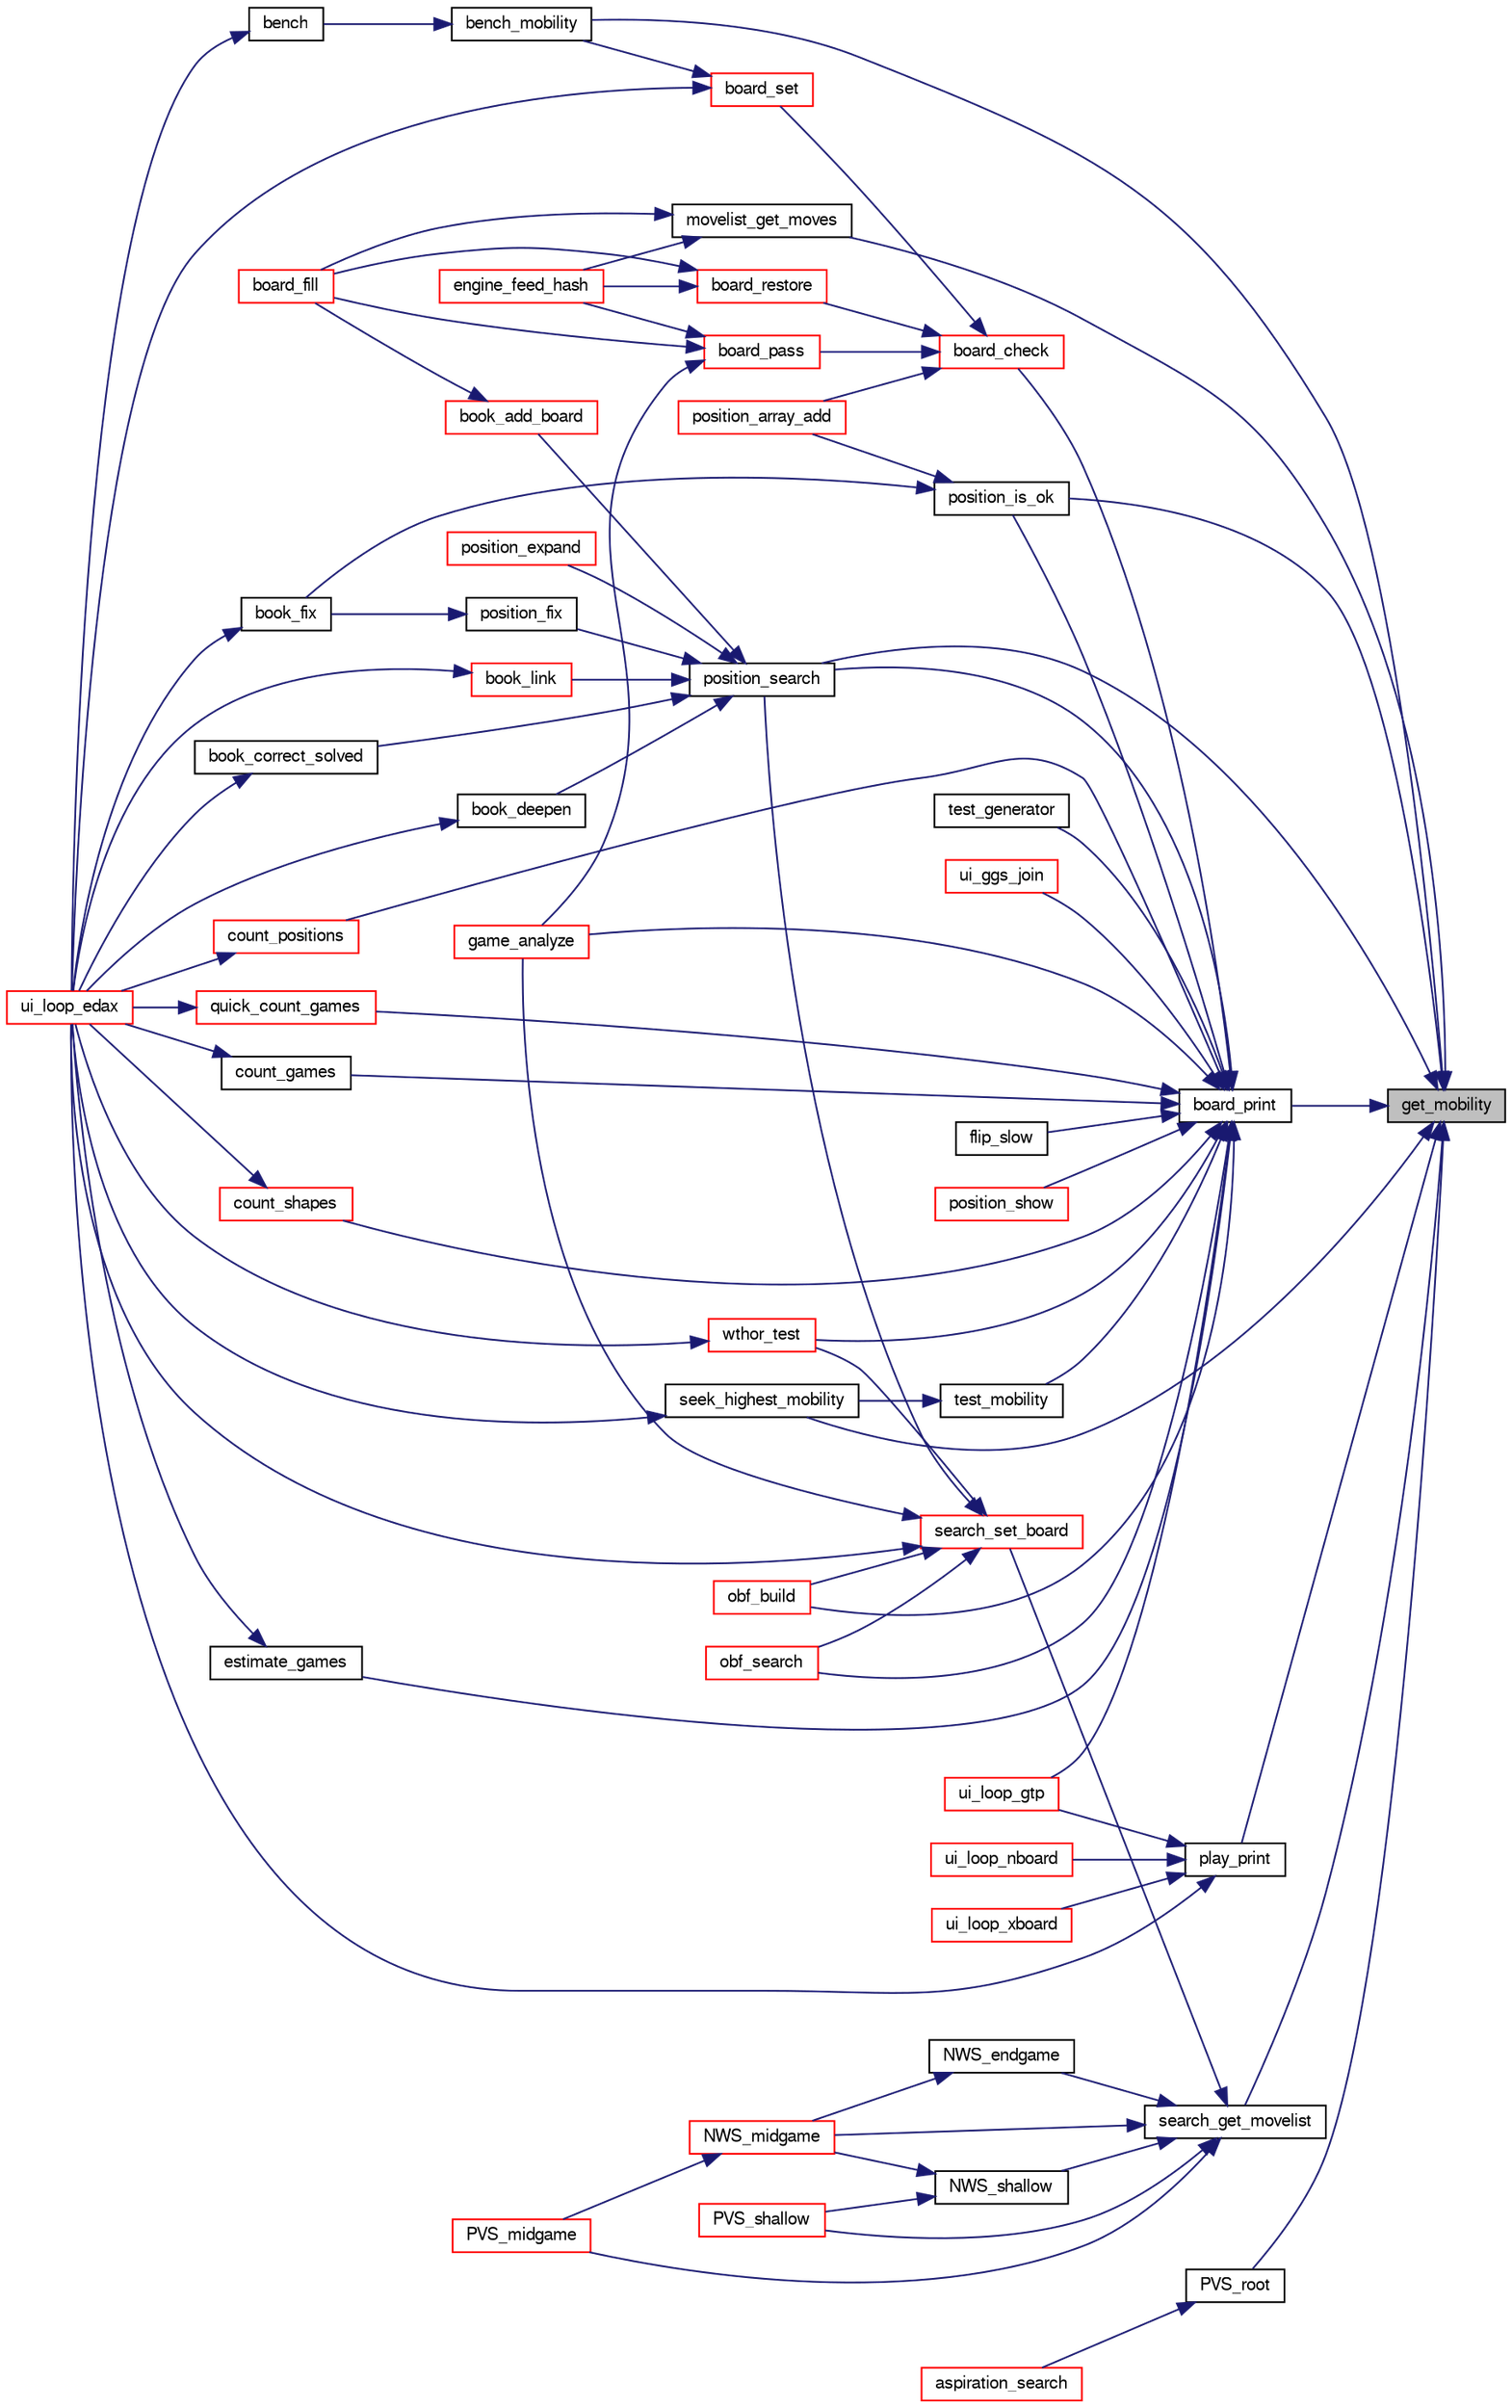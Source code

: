 digraph "get_mobility"
{
 // LATEX_PDF_SIZE
  bgcolor="transparent";
  edge [fontname="FreeSans",fontsize="10",labelfontname="FreeSans",labelfontsize="10"];
  node [fontname="FreeSans",fontsize="10",shape=record];
  rankdir="RL";
  Node1 [label="get_mobility",height=0.2,width=0.4,color="black", fillcolor="grey75", style="filled", fontcolor="black",tooltip="Count legal moves."];
  Node1 -> Node2 [dir="back",color="midnightblue",fontsize="10",style="solid",fontname="FreeSans"];
  Node2 [label="bench_mobility",height=0.2,width=0.4,color="black",URL="$bench_8c.html#a5c5dae5cf03c0492aa4482ca05b76cd2",tooltip=" "];
  Node2 -> Node3 [dir="back",color="midnightblue",fontsize="10",style="solid",fontname="FreeSans"];
  Node3 [label="bench",height=0.2,width=0.4,color="black",URL="$bench_8c.html#a17c52ed0f7cf117ab83d29f1d6df3c50",tooltip="perform various performance tests."];
  Node3 -> Node4 [dir="back",color="midnightblue",fontsize="10",style="solid",fontname="FreeSans"];
  Node4 [label="ui_loop_edax",height=0.2,width=0.4,color="red",URL="$edax_8c.html#a2354b96c7688bae32bedb6203d672f50",tooltip="Loop event."];
  Node1 -> Node7 [dir="back",color="midnightblue",fontsize="10",style="solid",fontname="FreeSans"];
  Node7 [label="board_print",height=0.2,width=0.4,color="black",URL="$board_8c.html#a27ccb92684d9e7194eeb3bc34311ad55",tooltip="Print out the board."];
  Node7 -> Node8 [dir="back",color="midnightblue",fontsize="10",style="solid",fontname="FreeSans"];
  Node8 [label="board_check",height=0.2,width=0.4,color="red",URL="$board_8c.html#a849436f17b60e89ed91f8e5013ed9d04",tooltip="Check board consistency."];
  Node8 -> Node9 [dir="back",color="midnightblue",fontsize="10",style="solid",fontname="FreeSans"];
  Node9 [label="board_pass",height=0.2,width=0.4,color="red",URL="$board_8c.html#ac353cc1821e12d2aeba8eefe5cf92b46",tooltip="Passing move."];
  Node9 -> Node10 [dir="back",color="midnightblue",fontsize="10",style="solid",fontname="FreeSans"];
  Node10 [label="board_fill",height=0.2,width=0.4,color="red",URL="$book_8c.html#abdce4d74200559a64a4a498f952cfe96",tooltip="Fill the opening book."];
  Node9 -> Node18 [dir="back",color="midnightblue",fontsize="10",style="solid",fontname="FreeSans"];
  Node18 [label="engine_feed_hash",height=0.2,width=0.4,color="red",URL="$cassio_8c.html#ae2cc32f6d429a43d8a5b05db74112cc1",tooltip="feed hash table"];
  Node9 -> Node20 [dir="back",color="midnightblue",fontsize="10",style="solid",fontname="FreeSans"];
  Node20 [label="game_analyze",height=0.2,width=0.4,color="red",URL="$game_8c.html#a17775ff0efa3d8592bed935dedb31a45",tooltip="Analyze an endgame."];
  Node8 -> Node151 [dir="back",color="midnightblue",fontsize="10",style="solid",fontname="FreeSans"];
  Node151 [label="board_restore",height=0.2,width=0.4,color="red",URL="$board_8c.html#a101af447b84baa302b94c56822618f22",tooltip="Restore a board."];
  Node151 -> Node10 [dir="back",color="midnightblue",fontsize="10",style="solid",fontname="FreeSans"];
  Node151 -> Node18 [dir="back",color="midnightblue",fontsize="10",style="solid",fontname="FreeSans"];
  Node8 -> Node160 [dir="back",color="midnightblue",fontsize="10",style="solid",fontname="FreeSans"];
  Node160 [label="board_set",height=0.2,width=0.4,color="red",URL="$board_8c.html#ac0093f2761e80a495d781b41e7b5a703",tooltip="Set a board from a string description."];
  Node160 -> Node2 [dir="back",color="midnightblue",fontsize="10",style="solid",fontname="FreeSans"];
  Node160 -> Node4 [dir="back",color="midnightblue",fontsize="10",style="solid",fontname="FreeSans"];
  Node8 -> Node214 [dir="back",color="midnightblue",fontsize="10",style="solid",fontname="FreeSans"];
  Node214 [label="position_array_add",height=0.2,width=0.4,color="red",URL="$book_8c.html#a33dd65578cee2bb82c44f6b5bcc7ca70",tooltip="Add a position to the array."];
  Node7 -> Node238 [dir="back",color="midnightblue",fontsize="10",style="solid",fontname="FreeSans"];
  Node238 [label="count_games",height=0.2,width=0.4,color="black",URL="$perft_8c.html#af3b82e904787bb6c730537567f2a2809",tooltip="Move generator performance test."];
  Node238 -> Node4 [dir="back",color="midnightblue",fontsize="10",style="solid",fontname="FreeSans"];
  Node7 -> Node170 [dir="back",color="midnightblue",fontsize="10",style="solid",fontname="FreeSans"];
  Node170 [label="count_positions",height=0.2,width=0.4,color="red",URL="$perft_8c.html#aeac89a000192cd6a852b3ef75b798d72",tooltip="Count positions."];
  Node170 -> Node4 [dir="back",color="midnightblue",fontsize="10",style="solid",fontname="FreeSans"];
  Node7 -> Node173 [dir="back",color="midnightblue",fontsize="10",style="solid",fontname="FreeSans"];
  Node173 [label="count_shapes",height=0.2,width=0.4,color="red",URL="$perft_8c.html#ae1a42ac91b05bd8cbc864f4c1d9c7596",tooltip="Count shapes."];
  Node173 -> Node4 [dir="back",color="midnightblue",fontsize="10",style="solid",fontname="FreeSans"];
  Node7 -> Node239 [dir="back",color="midnightblue",fontsize="10",style="solid",fontname="FreeSans"];
  Node239 [label="estimate_games",height=0.2,width=0.4,color="black",URL="$perft_8c.html#a3f2ab6fce8f34ae5b04583c32d4aeaf8",tooltip="Move estimate games."];
  Node239 -> Node4 [dir="back",color="midnightblue",fontsize="10",style="solid",fontname="FreeSans"];
  Node7 -> Node240 [dir="back",color="midnightblue",fontsize="10",style="solid",fontname="FreeSans"];
  Node240 [label="flip_slow",height=0.2,width=0.4,color="black",URL="$harness_8c.html#a8fd46b98ad88e8c65c57edec130200ea",tooltip=" "];
  Node7 -> Node20 [dir="back",color="midnightblue",fontsize="10",style="solid",fontname="FreeSans"];
  Node7 -> Node83 [dir="back",color="midnightblue",fontsize="10",style="solid",fontname="FreeSans"];
  Node83 [label="obf_build",height=0.2,width=0.4,color="red",URL="$obftest_8c.html#a6ed0f135c4cf4021e18eb1a965a72bfa",tooltip="Build an OBF structure."];
  Node7 -> Node85 [dir="back",color="midnightblue",fontsize="10",style="solid",fontname="FreeSans"];
  Node85 [label="obf_search",height=0.2,width=0.4,color="red",URL="$obftest_8c.html#ab9783a5ca8dc9d2b69ed9ae61945bbfb",tooltip="Analyze an OBF structure."];
  Node7 -> Node213 [dir="back",color="midnightblue",fontsize="10",style="solid",fontname="FreeSans"];
  Node213 [label="position_is_ok",height=0.2,width=0.4,color="black",URL="$book_8c.html#a72ebb0fd09a7722748b1a0c46f42312e",tooltip="Check if position is ok or need fixing."];
  Node213 -> Node122 [dir="back",color="midnightblue",fontsize="10",style="solid",fontname="FreeSans"];
  Node122 [label="book_fix",height=0.2,width=0.4,color="black",URL="$book_8c.html#aa2ad325e4b8a91c0c2022f74ae16365e",tooltip="Fix a book."];
  Node122 -> Node4 [dir="back",color="midnightblue",fontsize="10",style="solid",fontname="FreeSans"];
  Node213 -> Node214 [dir="back",color="midnightblue",fontsize="10",style="solid",fontname="FreeSans"];
  Node7 -> Node102 [dir="back",color="midnightblue",fontsize="10",style="solid",fontname="FreeSans"];
  Node102 [label="position_search",height=0.2,width=0.4,color="black",URL="$book_8c.html#ad3b2686173649c214c8349e5e3da0aca",tooltip="Evaluate a position."];
  Node102 -> Node103 [dir="back",color="midnightblue",fontsize="10",style="solid",fontname="FreeSans"];
  Node103 [label="book_add_board",height=0.2,width=0.4,color="red",URL="$book_8c.html#a429dbc3a206062b05e0e9da5f6fd8452",tooltip="Add a position."];
  Node103 -> Node10 [dir="back",color="midnightblue",fontsize="10",style="solid",fontname="FreeSans"];
  Node102 -> Node113 [dir="back",color="midnightblue",fontsize="10",style="solid",fontname="FreeSans"];
  Node113 [label="book_correct_solved",height=0.2,width=0.4,color="black",URL="$book_8c.html#a5d47bbd4e02ae5c77348337d33a5a5d1",tooltip="Correct wrong solved score in the book."];
  Node113 -> Node4 [dir="back",color="midnightblue",fontsize="10",style="solid",fontname="FreeSans"];
  Node102 -> Node114 [dir="back",color="midnightblue",fontsize="10",style="solid",fontname="FreeSans"];
  Node114 [label="book_deepen",height=0.2,width=0.4,color="black",URL="$book_8c.html#a3421ecf81896bfc86ffc3ebe851699c8",tooltip="Deepen a book."];
  Node114 -> Node4 [dir="back",color="midnightblue",fontsize="10",style="solid",fontname="FreeSans"];
  Node102 -> Node115 [dir="back",color="midnightblue",fontsize="10",style="solid",fontname="FreeSans"];
  Node115 [label="book_link",height=0.2,width=0.4,color="red",URL="$book_8c.html#aa6ed7f52fa850a997e7d4290bfbc5675",tooltip="Link a book."];
  Node115 -> Node4 [dir="back",color="midnightblue",fontsize="10",style="solid",fontname="FreeSans"];
  Node102 -> Node116 [dir="back",color="midnightblue",fontsize="10",style="solid",fontname="FreeSans"];
  Node116 [label="position_expand",height=0.2,width=0.4,color="red",URL="$book_8c.html#a3d3386302ce5a1f050ca860bcf8c2ce6",tooltip="Expand a position."];
  Node102 -> Node121 [dir="back",color="midnightblue",fontsize="10",style="solid",fontname="FreeSans"];
  Node121 [label="position_fix",height=0.2,width=0.4,color="black",URL="$book_8c.html#a2ed2c1217479c4fbf492246c22b28199",tooltip="Fix a position."];
  Node121 -> Node122 [dir="back",color="midnightblue",fontsize="10",style="solid",fontname="FreeSans"];
  Node7 -> Node224 [dir="back",color="midnightblue",fontsize="10",style="solid",fontname="FreeSans"];
  Node224 [label="position_show",height=0.2,width=0.4,color="red",URL="$book_8c.html#a8de8f64b2388b45281acc8b4d5cd03ce",tooltip="print a position in a readable format."];
  Node7 -> Node197 [dir="back",color="midnightblue",fontsize="10",style="solid",fontname="FreeSans"];
  Node197 [label="quick_count_games",height=0.2,width=0.4,color="red",URL="$perft_8c.html#a2de31ec56cd869ac4082790288cfbf56",tooltip="Count games."];
  Node197 -> Node4 [dir="back",color="midnightblue",fontsize="10",style="solid",fontname="FreeSans"];
  Node7 -> Node241 [dir="back",color="midnightblue",fontsize="10",style="solid",fontname="FreeSans"];
  Node241 [label="test_generator",height=0.2,width=0.4,color="black",URL="$flip__slow_8c.html#a4d535679e8fe2bcb41dd184218efc0c2",tooltip=" "];
  Node7 -> Node242 [dir="back",color="midnightblue",fontsize="10",style="solid",fontname="FreeSans"];
  Node242 [label="test_mobility",height=0.2,width=0.4,color="black",URL="$perft_8c.html#ae7b1869bd17da35bc80e06b77687f8af",tooltip="Estimate move counts from a single game."];
  Node242 -> Node243 [dir="back",color="midnightblue",fontsize="10",style="solid",fontname="FreeSans"];
  Node243 [label="seek_highest_mobility",height=0.2,width=0.4,color="black",URL="$perft_8c.html#a877fa5c05b52d3cc5094c5ae5fda9923",tooltip="Move estimate games."];
  Node243 -> Node4 [dir="back",color="midnightblue",fontsize="10",style="solid",fontname="FreeSans"];
  Node7 -> Node91 [dir="back",color="midnightblue",fontsize="10",style="solid",fontname="FreeSans"];
  Node91 [label="ui_ggs_join",height=0.2,width=0.4,color="red",URL="$ggs_8c.html#afc8b9c7d5dd5c68bdabac6790ff83aff",tooltip="ui_ggs_join"];
  Node7 -> Node40 [dir="back",color="midnightblue",fontsize="10",style="solid",fontname="FreeSans"];
  Node40 [label="ui_loop_gtp",height=0.2,width=0.4,color="red",URL="$gtp_8c.html#aa036470059be60da73acd63418093e1e",tooltip="Loop event."];
  Node7 -> Node23 [dir="back",color="midnightblue",fontsize="10",style="solid",fontname="FreeSans"];
  Node23 [label="wthor_test",height=0.2,width=0.4,color="red",URL="$base_8c.html#acd4aaf9717e79148da6c763b1c022016",tooltip="Test Search with a wthor base."];
  Node23 -> Node4 [dir="back",color="midnightblue",fontsize="10",style="solid",fontname="FreeSans"];
  Node1 -> Node244 [dir="back",color="midnightblue",fontsize="10",style="solid",fontname="FreeSans"];
  Node244 [label="movelist_get_moves",height=0.2,width=0.4,color="black",URL="$move_8c.html#ab65ffb220ecc487ec19c47920d22fea6",tooltip="Get moves from a position."];
  Node244 -> Node10 [dir="back",color="midnightblue",fontsize="10",style="solid",fontname="FreeSans"];
  Node244 -> Node18 [dir="back",color="midnightblue",fontsize="10",style="solid",fontname="FreeSans"];
  Node1 -> Node245 [dir="back",color="midnightblue",fontsize="10",style="solid",fontname="FreeSans"];
  Node245 [label="play_print",height=0.2,width=0.4,color="black",URL="$play_8c.html#a271dcbbc65d1c9645070a03676a0fe29",tooltip="Print the game state."];
  Node245 -> Node4 [dir="back",color="midnightblue",fontsize="10",style="solid",fontname="FreeSans"];
  Node245 -> Node40 [dir="back",color="midnightblue",fontsize="10",style="solid",fontname="FreeSans"];
  Node245 -> Node44 [dir="back",color="midnightblue",fontsize="10",style="solid",fontname="FreeSans"];
  Node44 [label="ui_loop_nboard",height=0.2,width=0.4,color="red",URL="$nboard_8c.html#a13ec69450a157e8cbf526b11d1a27be6",tooltip="Loop event."];
  Node245 -> Node95 [dir="back",color="midnightblue",fontsize="10",style="solid",fontname="FreeSans"];
  Node95 [label="ui_loop_xboard",height=0.2,width=0.4,color="red",URL="$ui_8h.html#af80ec70d3d08eb4c17c84d3997aaba0f",tooltip="Loop event."];
  Node1 -> Node213 [dir="back",color="midnightblue",fontsize="10",style="solid",fontname="FreeSans"];
  Node1 -> Node102 [dir="back",color="midnightblue",fontsize="10",style="solid",fontname="FreeSans"];
  Node1 -> Node77 [dir="back",color="midnightblue",fontsize="10",style="solid",fontname="FreeSans"];
  Node77 [label="PVS_root",height=0.2,width=0.4,color="black",URL="$root_8c.html#a1367650ce57b9632f862da187074edb7",tooltip="Principal Variation Search algorithm at the root of the tree."];
  Node77 -> Node78 [dir="back",color="midnightblue",fontsize="10",style="solid",fontname="FreeSans"];
  Node78 [label="aspiration_search",height=0.2,width=0.4,color="red",URL="$root_8c.html#ad7e7acc5e26be0248b45eff34678ee3b",tooltip="Aspiration window."];
  Node1 -> Node246 [dir="back",color="midnightblue",fontsize="10",style="solid",fontname="FreeSans"];
  Node246 [label="search_get_movelist",height=0.2,width=0.4,color="black",URL="$search_8c.html#a507955218cafd96b85d29981f3ea6f8d",tooltip="Get a list of legal moves."];
  Node246 -> Node73 [dir="back",color="midnightblue",fontsize="10",style="solid",fontname="FreeSans"];
  Node73 [label="NWS_endgame",height=0.2,width=0.4,color="black",URL="$endgame_8c.html#a3a2fd5b24cddcf17f9b29921bbf9ec57",tooltip="Evaluate an endgame position with a Null Window Search algorithm."];
  Node73 -> Node74 [dir="back",color="midnightblue",fontsize="10",style="solid",fontname="FreeSans"];
  Node74 [label="NWS_midgame",height=0.2,width=0.4,color="red",URL="$midgame_8c.html#a124e89d53abb00ee28a9f3135b5682dc",tooltip="Evaluate a midgame position with a Null Window Search algorithm."];
  Node74 -> Node75 [dir="back",color="midnightblue",fontsize="10",style="solid",fontname="FreeSans"];
  Node75 [label="PVS_midgame",height=0.2,width=0.4,color="red",URL="$midgame_8c.html#a356424012da8237d13afb64450c0fb33",tooltip="Evaluate a position with a deep Principal Variation Search algorithm."];
  Node246 -> Node74 [dir="back",color="midnightblue",fontsize="10",style="solid",fontname="FreeSans"];
  Node246 -> Node138 [dir="back",color="midnightblue",fontsize="10",style="solid",fontname="FreeSans"];
  Node138 [label="NWS_shallow",height=0.2,width=0.4,color="black",URL="$midgame_8c.html#af1a84e98330ad790762f316451f36067",tooltip="Evaluate a midgame position with a Null Window Search algorithm."];
  Node138 -> Node74 [dir="back",color="midnightblue",fontsize="10",style="solid",fontname="FreeSans"];
  Node138 -> Node139 [dir="back",color="midnightblue",fontsize="10",style="solid",fontname="FreeSans"];
  Node139 [label="PVS_shallow",height=0.2,width=0.4,color="red",URL="$midgame_8c.html#a3d850972578e626b2a9d566152b681f5",tooltip="Evaluate a midgame position at shallow depth."];
  Node246 -> Node75 [dir="back",color="midnightblue",fontsize="10",style="solid",fontname="FreeSans"];
  Node246 -> Node139 [dir="back",color="midnightblue",fontsize="10",style="solid",fontname="FreeSans"];
  Node246 -> Node247 [dir="back",color="midnightblue",fontsize="10",style="solid",fontname="FreeSans"];
  Node247 [label="search_set_board",height=0.2,width=0.4,color="red",URL="$search_8c.html#a99ecde00b1e5da1b9366b69ec1971568",tooltip="Set the board to analyze."];
  Node247 -> Node20 [dir="back",color="midnightblue",fontsize="10",style="solid",fontname="FreeSans"];
  Node247 -> Node83 [dir="back",color="midnightblue",fontsize="10",style="solid",fontname="FreeSans"];
  Node247 -> Node85 [dir="back",color="midnightblue",fontsize="10",style="solid",fontname="FreeSans"];
  Node247 -> Node102 [dir="back",color="midnightblue",fontsize="10",style="solid",fontname="FreeSans"];
  Node247 -> Node4 [dir="back",color="midnightblue",fontsize="10",style="solid",fontname="FreeSans"];
  Node247 -> Node23 [dir="back",color="midnightblue",fontsize="10",style="solid",fontname="FreeSans"];
  Node1 -> Node243 [dir="back",color="midnightblue",fontsize="10",style="solid",fontname="FreeSans"];
}
